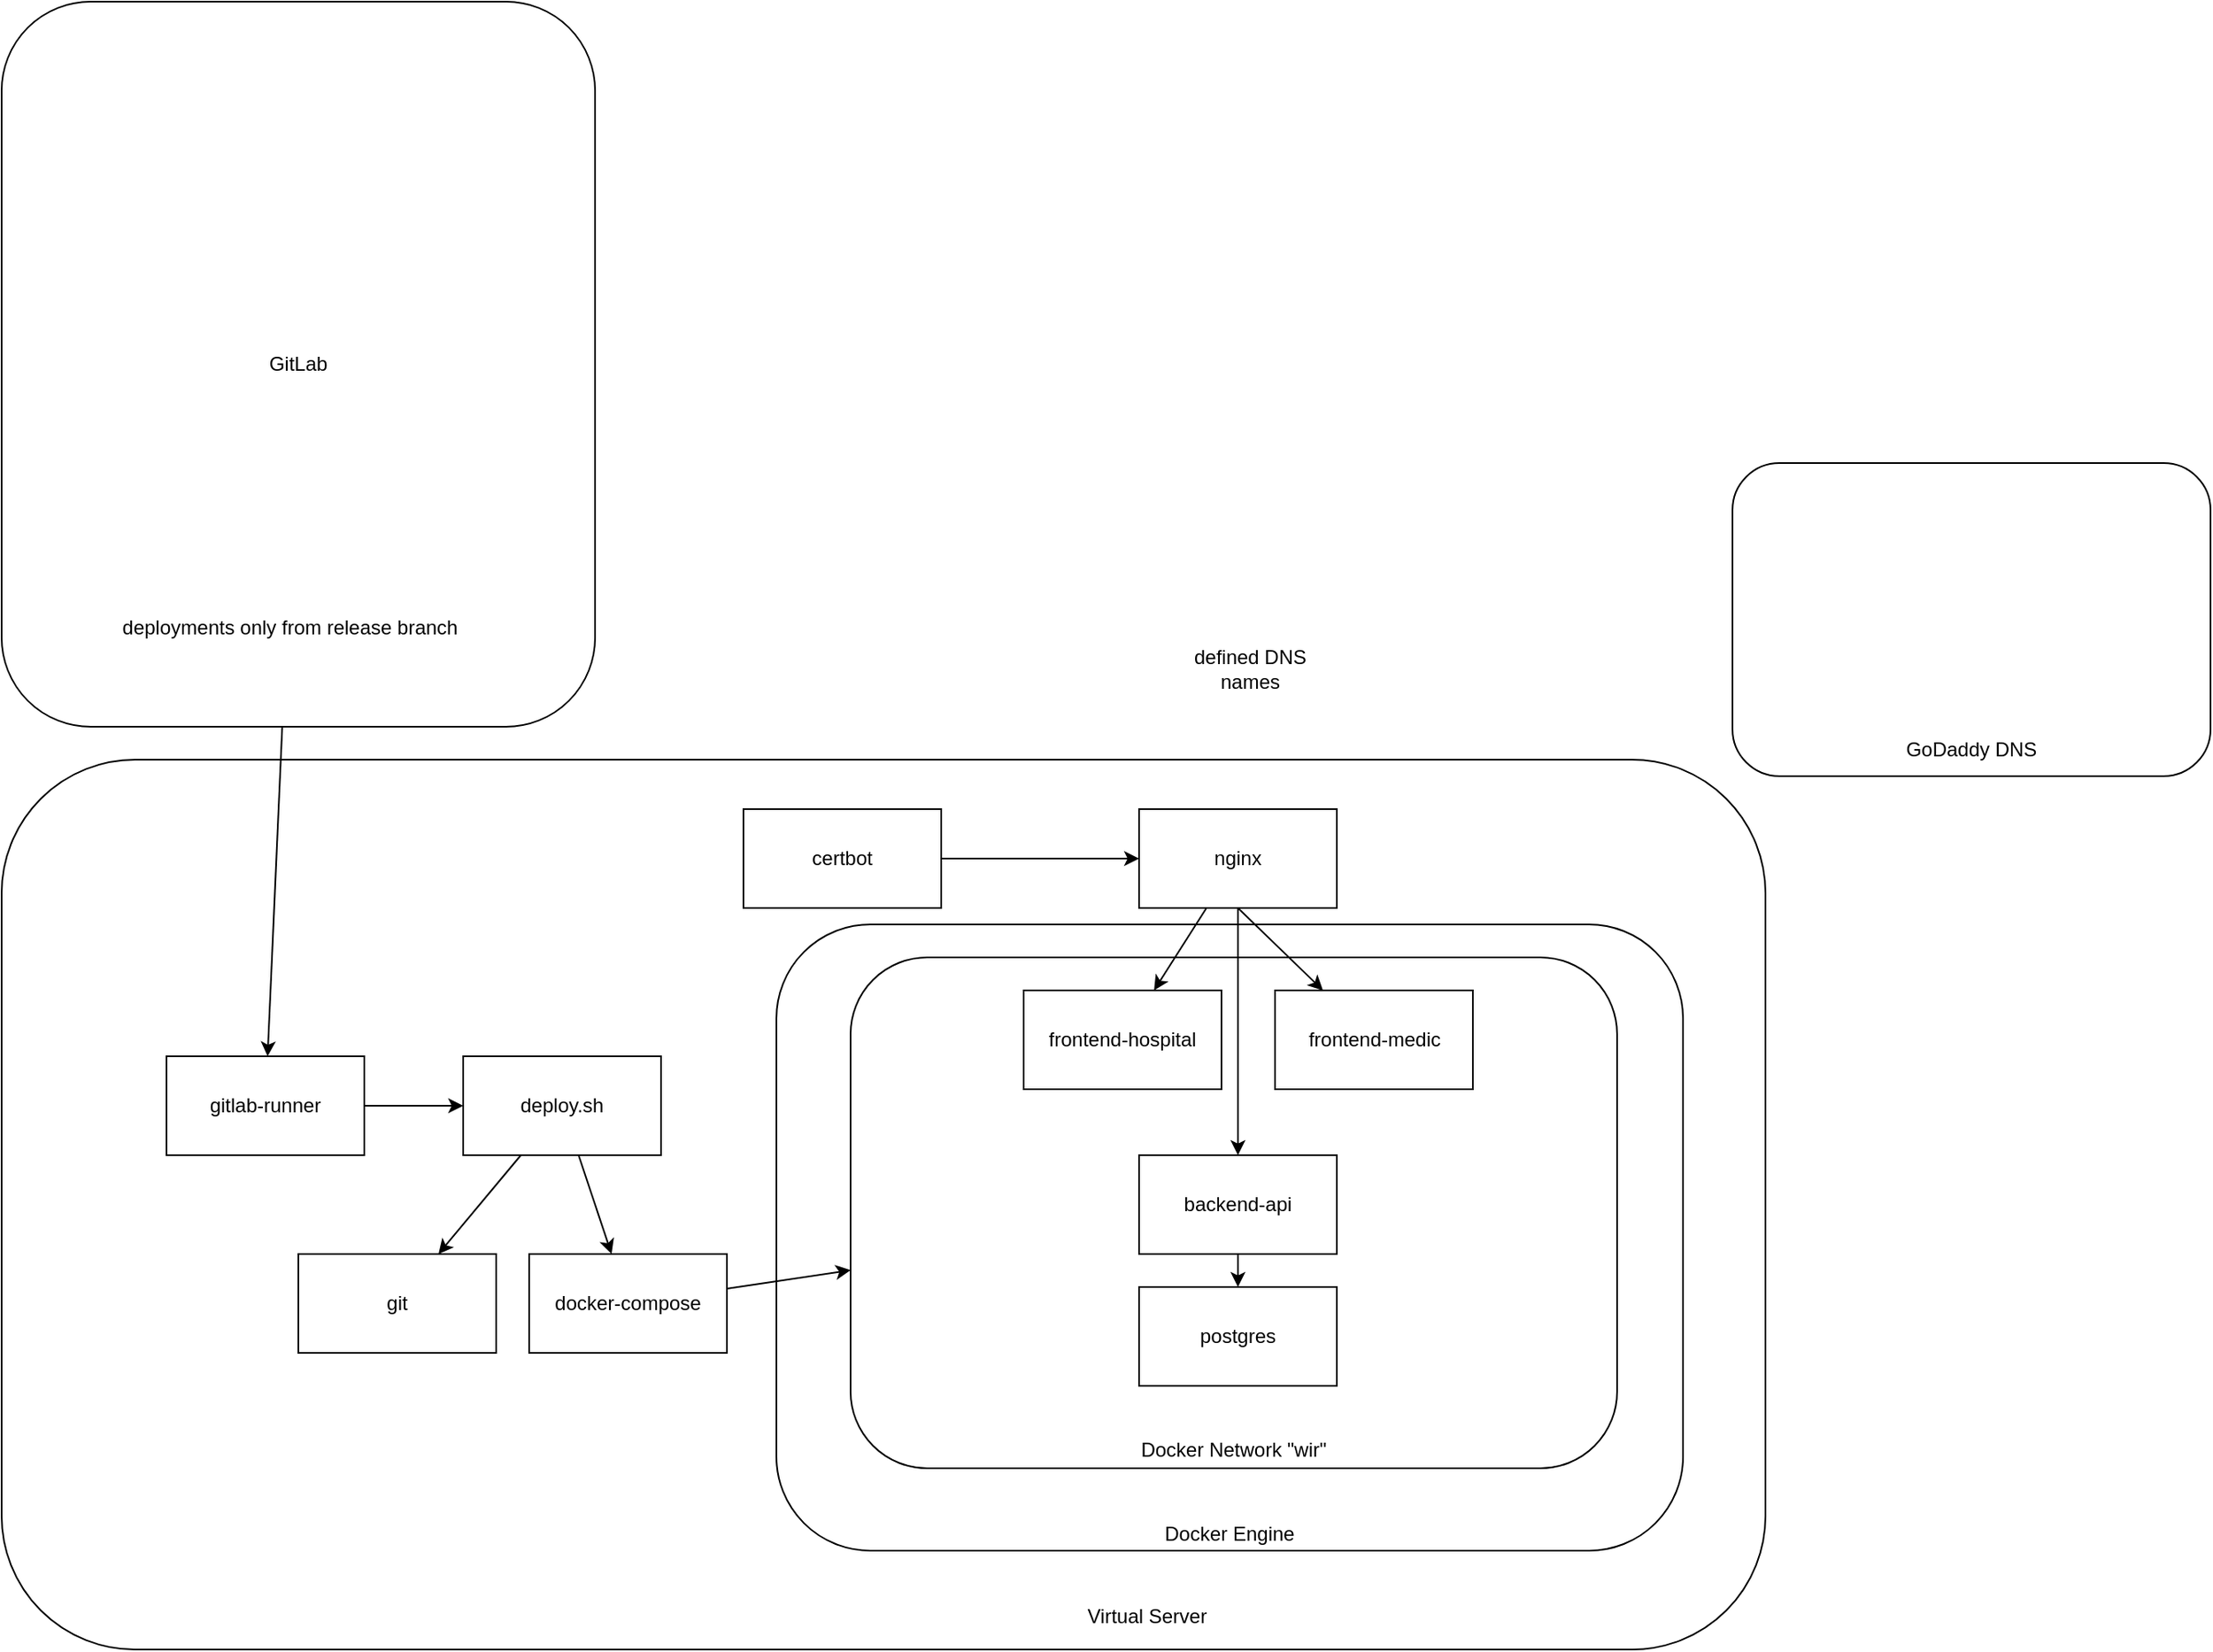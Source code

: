 <mxfile version="12.6.5" type="device"><diagram id="btoApiiHMgqsb67rdMfy" name="Page-1"><mxGraphModel dx="2173" dy="1970" grid="1" gridSize="10" guides="1" tooltips="1" connect="1" arrows="1" fold="1" page="1" pageScale="1" pageWidth="827" pageHeight="1169" math="0" shadow="0"><root><mxCell id="0"/><mxCell id="1" parent="0"/><mxCell id="xeONFahbyk0FfFKaqg2L-1" value="" style="rounded=1;whiteSpace=wrap;html=1;" parent="1" vertex="1"><mxGeometry x="-250" y="220" width="1070" height="540" as="geometry"/></mxCell><mxCell id="xeONFahbyk0FfFKaqg2L-2" value="Virtual Server" style="text;html=1;strokeColor=none;fillColor=none;align=center;verticalAlign=middle;whiteSpace=wrap;rounded=0;" parent="1" vertex="1"><mxGeometry x="290" y="730" width="310" height="20" as="geometry"/></mxCell><mxCell id="xeONFahbyk0FfFKaqg2L-3" value="nginx" style="rounded=0;whiteSpace=wrap;html=1;" parent="1" vertex="1"><mxGeometry x="440" y="250" width="120" height="60" as="geometry"/></mxCell><mxCell id="xeONFahbyk0FfFKaqg2L-4" value="certbot" style="rounded=0;whiteSpace=wrap;html=1;" parent="1" vertex="1"><mxGeometry x="200" y="250" width="120" height="60" as="geometry"/></mxCell><mxCell id="xeONFahbyk0FfFKaqg2L-5" value="&lt;br&gt;&lt;br&gt;&lt;br&gt;&lt;br&gt;&lt;br&gt;&lt;br&gt;&lt;br&gt;&lt;br&gt;&lt;br&gt;&lt;br&gt;&lt;br&gt;GoDaddy DNS" style="rounded=1;whiteSpace=wrap;html=1;" parent="1" vertex="1"><mxGeometry x="800" y="40" width="290" height="190" as="geometry"/></mxCell><mxCell id="xeONFahbyk0FfFKaqg2L-7" value="&lt;br&gt;&lt;br&gt;&lt;br&gt;&lt;br&gt;&lt;br&gt;&lt;br&gt;&lt;br&gt;&lt;br&gt;&lt;br&gt;&lt;br&gt;&lt;br&gt;&lt;br&gt;&lt;br&gt;&lt;br&gt;&lt;br&gt;&lt;br&gt;&lt;br&gt;&lt;br&gt;&lt;br&gt;&lt;br&gt;&lt;br&gt;&lt;br&gt;&lt;br&gt;&lt;br&gt;&lt;br&gt;Docker Engine" style="rounded=1;whiteSpace=wrap;html=1;" parent="1" vertex="1"><mxGeometry x="220" y="320" width="550" height="380" as="geometry"/></mxCell><mxCell id="xeONFahbyk0FfFKaqg2L-8" value="&lt;br&gt;&lt;br&gt;&lt;br&gt;&lt;br&gt;&lt;br&gt;&lt;br&gt;&lt;br&gt;&lt;br&gt;&lt;br&gt;&lt;br&gt;&lt;br&gt;&lt;br&gt;&lt;br&gt;&lt;br&gt;&lt;br&gt;&lt;br&gt;&lt;br&gt;&lt;br&gt;&lt;br&gt;&lt;br&gt;Docker Network &quot;wir&quot;" style="rounded=1;whiteSpace=wrap;html=1;" parent="1" vertex="1"><mxGeometry x="265" y="340" width="465" height="310" as="geometry"/></mxCell><mxCell id="xeONFahbyk0FfFKaqg2L-9" value="git" style="rounded=0;whiteSpace=wrap;html=1;" parent="1" vertex="1"><mxGeometry x="-70" y="520" width="120" height="60" as="geometry"/></mxCell><mxCell id="xeONFahbyk0FfFKaqg2L-11" value="deploy.sh" style="rounded=0;whiteSpace=wrap;html=1;" parent="1" vertex="1"><mxGeometry x="30" y="400" width="120" height="60" as="geometry"/></mxCell><mxCell id="xeONFahbyk0FfFKaqg2L-12" value="postgres" style="rounded=0;whiteSpace=wrap;html=1;" parent="1" vertex="1"><mxGeometry x="440" y="540" width="120" height="60" as="geometry"/></mxCell><mxCell id="xeONFahbyk0FfFKaqg2L-13" value="backend-api" style="rounded=0;whiteSpace=wrap;html=1;" parent="1" vertex="1"><mxGeometry x="440" y="460" width="120" height="60" as="geometry"/></mxCell><mxCell id="xeONFahbyk0FfFKaqg2L-14" value="frontend-hospital" style="rounded=0;whiteSpace=wrap;html=1;" parent="1" vertex="1"><mxGeometry x="370" y="360" width="120" height="60" as="geometry"/></mxCell><mxCell id="xeONFahbyk0FfFKaqg2L-15" value="frontend-medic" style="rounded=0;whiteSpace=wrap;html=1;" parent="1" vertex="1"><mxGeometry x="522.5" y="360" width="120" height="60" as="geometry"/></mxCell><mxCell id="xeONFahbyk0FfFKaqg2L-16" value="defined DNS names" style="text;html=1;strokeColor=none;fillColor=none;align=center;verticalAlign=middle;whiteSpace=wrap;rounded=0;" parent="1" vertex="1"><mxGeometry x="460" y="130" width="95" height="70" as="geometry"/></mxCell><mxCell id="xeONFahbyk0FfFKaqg2L-17" value="gitlab-runner" style="rounded=0;whiteSpace=wrap;html=1;" parent="1" vertex="1"><mxGeometry x="-150" y="400" width="120" height="60" as="geometry"/></mxCell><mxCell id="xeONFahbyk0FfFKaqg2L-18" value="" style="endArrow=classic;html=1;" parent="1" source="xeONFahbyk0FfFKaqg2L-17" target="xeONFahbyk0FfFKaqg2L-11" edge="1"><mxGeometry width="50" height="50" relative="1" as="geometry"><mxPoint x="-250" y="830" as="sourcePoint"/><mxPoint x="-200" y="780" as="targetPoint"/></mxGeometry></mxCell><mxCell id="xeONFahbyk0FfFKaqg2L-19" value="" style="endArrow=classic;html=1;" parent="1" source="xeONFahbyk0FfFKaqg2L-11" target="xeONFahbyk0FfFKaqg2L-9" edge="1"><mxGeometry width="50" height="50" relative="1" as="geometry"><mxPoint x="-20" y="440" as="sourcePoint"/><mxPoint x="40" y="440" as="targetPoint"/></mxGeometry></mxCell><mxCell id="xeONFahbyk0FfFKaqg2L-20" value="docker-compose" style="rounded=0;whiteSpace=wrap;html=1;" parent="1" vertex="1"><mxGeometry x="70" y="520" width="120" height="60" as="geometry"/></mxCell><mxCell id="xeONFahbyk0FfFKaqg2L-21" value="" style="endArrow=classic;html=1;" parent="1" source="xeONFahbyk0FfFKaqg2L-11" target="xeONFahbyk0FfFKaqg2L-20" edge="1"><mxGeometry width="50" height="50" relative="1" as="geometry"><mxPoint x="-250" y="830" as="sourcePoint"/><mxPoint x="-200" y="780" as="targetPoint"/></mxGeometry></mxCell><mxCell id="xeONFahbyk0FfFKaqg2L-22" value="GitLab" style="rounded=1;whiteSpace=wrap;html=1;" parent="1" vertex="1"><mxGeometry x="-250" y="-240" width="360" height="440" as="geometry"/></mxCell><mxCell id="xeONFahbyk0FfFKaqg2L-23" value="" style="endArrow=classic;html=1;" parent="1" source="xeONFahbyk0FfFKaqg2L-22" target="xeONFahbyk0FfFKaqg2L-17" edge="1"><mxGeometry width="50" height="50" relative="1" as="geometry"><mxPoint x="-250" y="830" as="sourcePoint"/><mxPoint x="-200" y="780" as="targetPoint"/></mxGeometry></mxCell><mxCell id="xeONFahbyk0FfFKaqg2L-24" value="" style="endArrow=classic;html=1;" parent="1" source="xeONFahbyk0FfFKaqg2L-20" target="xeONFahbyk0FfFKaqg2L-8" edge="1"><mxGeometry width="50" height="50" relative="1" as="geometry"><mxPoint x="-250" y="830" as="sourcePoint"/><mxPoint x="-200" y="780" as="targetPoint"/></mxGeometry></mxCell><mxCell id="xeONFahbyk0FfFKaqg2L-25" value="deployments only from release branch" style="text;html=1;strokeColor=none;fillColor=none;align=center;verticalAlign=middle;whiteSpace=wrap;rounded=0;" parent="1" vertex="1"><mxGeometry x="-180" y="130" width="210" height="20" as="geometry"/></mxCell><mxCell id="xeONFahbyk0FfFKaqg2L-26" value="" style="endArrow=classic;html=1;" parent="1" source="xeONFahbyk0FfFKaqg2L-4" target="xeONFahbyk0FfFKaqg2L-3" edge="1"><mxGeometry width="50" height="50" relative="1" as="geometry"><mxPoint x="-250" y="830" as="sourcePoint"/><mxPoint x="-200" y="780" as="targetPoint"/></mxGeometry></mxCell><mxCell id="xeONFahbyk0FfFKaqg2L-27" value="" style="endArrow=classic;html=1;" parent="1" source="xeONFahbyk0FfFKaqg2L-3" target="xeONFahbyk0FfFKaqg2L-14" edge="1"><mxGeometry width="50" height="50" relative="1" as="geometry"><mxPoint x="-250" y="830" as="sourcePoint"/><mxPoint x="-200" y="780" as="targetPoint"/></mxGeometry></mxCell><mxCell id="xeONFahbyk0FfFKaqg2L-28" value="" style="endArrow=classic;html=1;" parent="1" source="xeONFahbyk0FfFKaqg2L-3" target="xeONFahbyk0FfFKaqg2L-13" edge="1"><mxGeometry width="50" height="50" relative="1" as="geometry"><mxPoint x="490.909" y="320" as="sourcePoint"/><mxPoint x="459.091" y="370" as="targetPoint"/></mxGeometry></mxCell><mxCell id="xeONFahbyk0FfFKaqg2L-29" value="" style="endArrow=classic;html=1;exitX=0.5;exitY=1;exitDx=0;exitDy=0;" parent="1" source="xeONFahbyk0FfFKaqg2L-3" target="xeONFahbyk0FfFKaqg2L-15" edge="1"><mxGeometry width="50" height="50" relative="1" as="geometry"><mxPoint x="510" y="320" as="sourcePoint"/><mxPoint x="510" y="470" as="targetPoint"/></mxGeometry></mxCell><mxCell id="xeONFahbyk0FfFKaqg2L-31" value="" style="endArrow=classic;html=1;" parent="1" source="xeONFahbyk0FfFKaqg2L-13" target="xeONFahbyk0FfFKaqg2L-12" edge="1"><mxGeometry width="50" height="50" relative="1" as="geometry"><mxPoint x="-250" y="830" as="sourcePoint"/><mxPoint x="-200" y="780" as="targetPoint"/></mxGeometry></mxCell></root></mxGraphModel></diagram></mxfile>